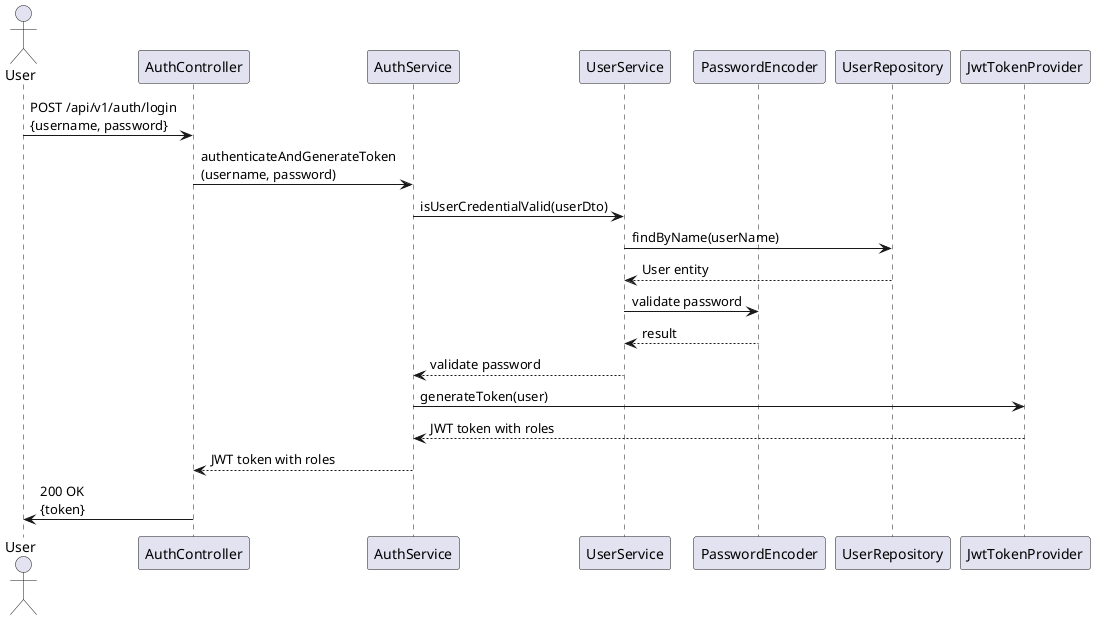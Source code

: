 @startuml
actor User
participant "AuthController" as Controller
participant "AuthService" as Service
participant "UserService" as UserService
participant "PasswordEncoder" as PasswordEncoder
participant "UserRepository" as Repo
participant "JwtTokenProvider" as JWT


User -> Controller: POST /api/v1/auth/login\n{username, password}
Controller -> Service: authenticateAndGenerateToken\n(username, password)
Service -> UserService: isUserCredentialValid(userDto)
UserService -> Repo: findByName(userName)
Repo --> "UserService": User entity
"UserService" -> "PasswordEncoder" : validate password
"UserService" <-- "PasswordEncoder" :  result
"UserService" --> Service: validate password
Service -> JWT: generateToken(user)
JWT --> Service: JWT token with roles
Service --> Controller: JWT token with roles
Controller -> User: 200 OK\n{token}

@enduml
